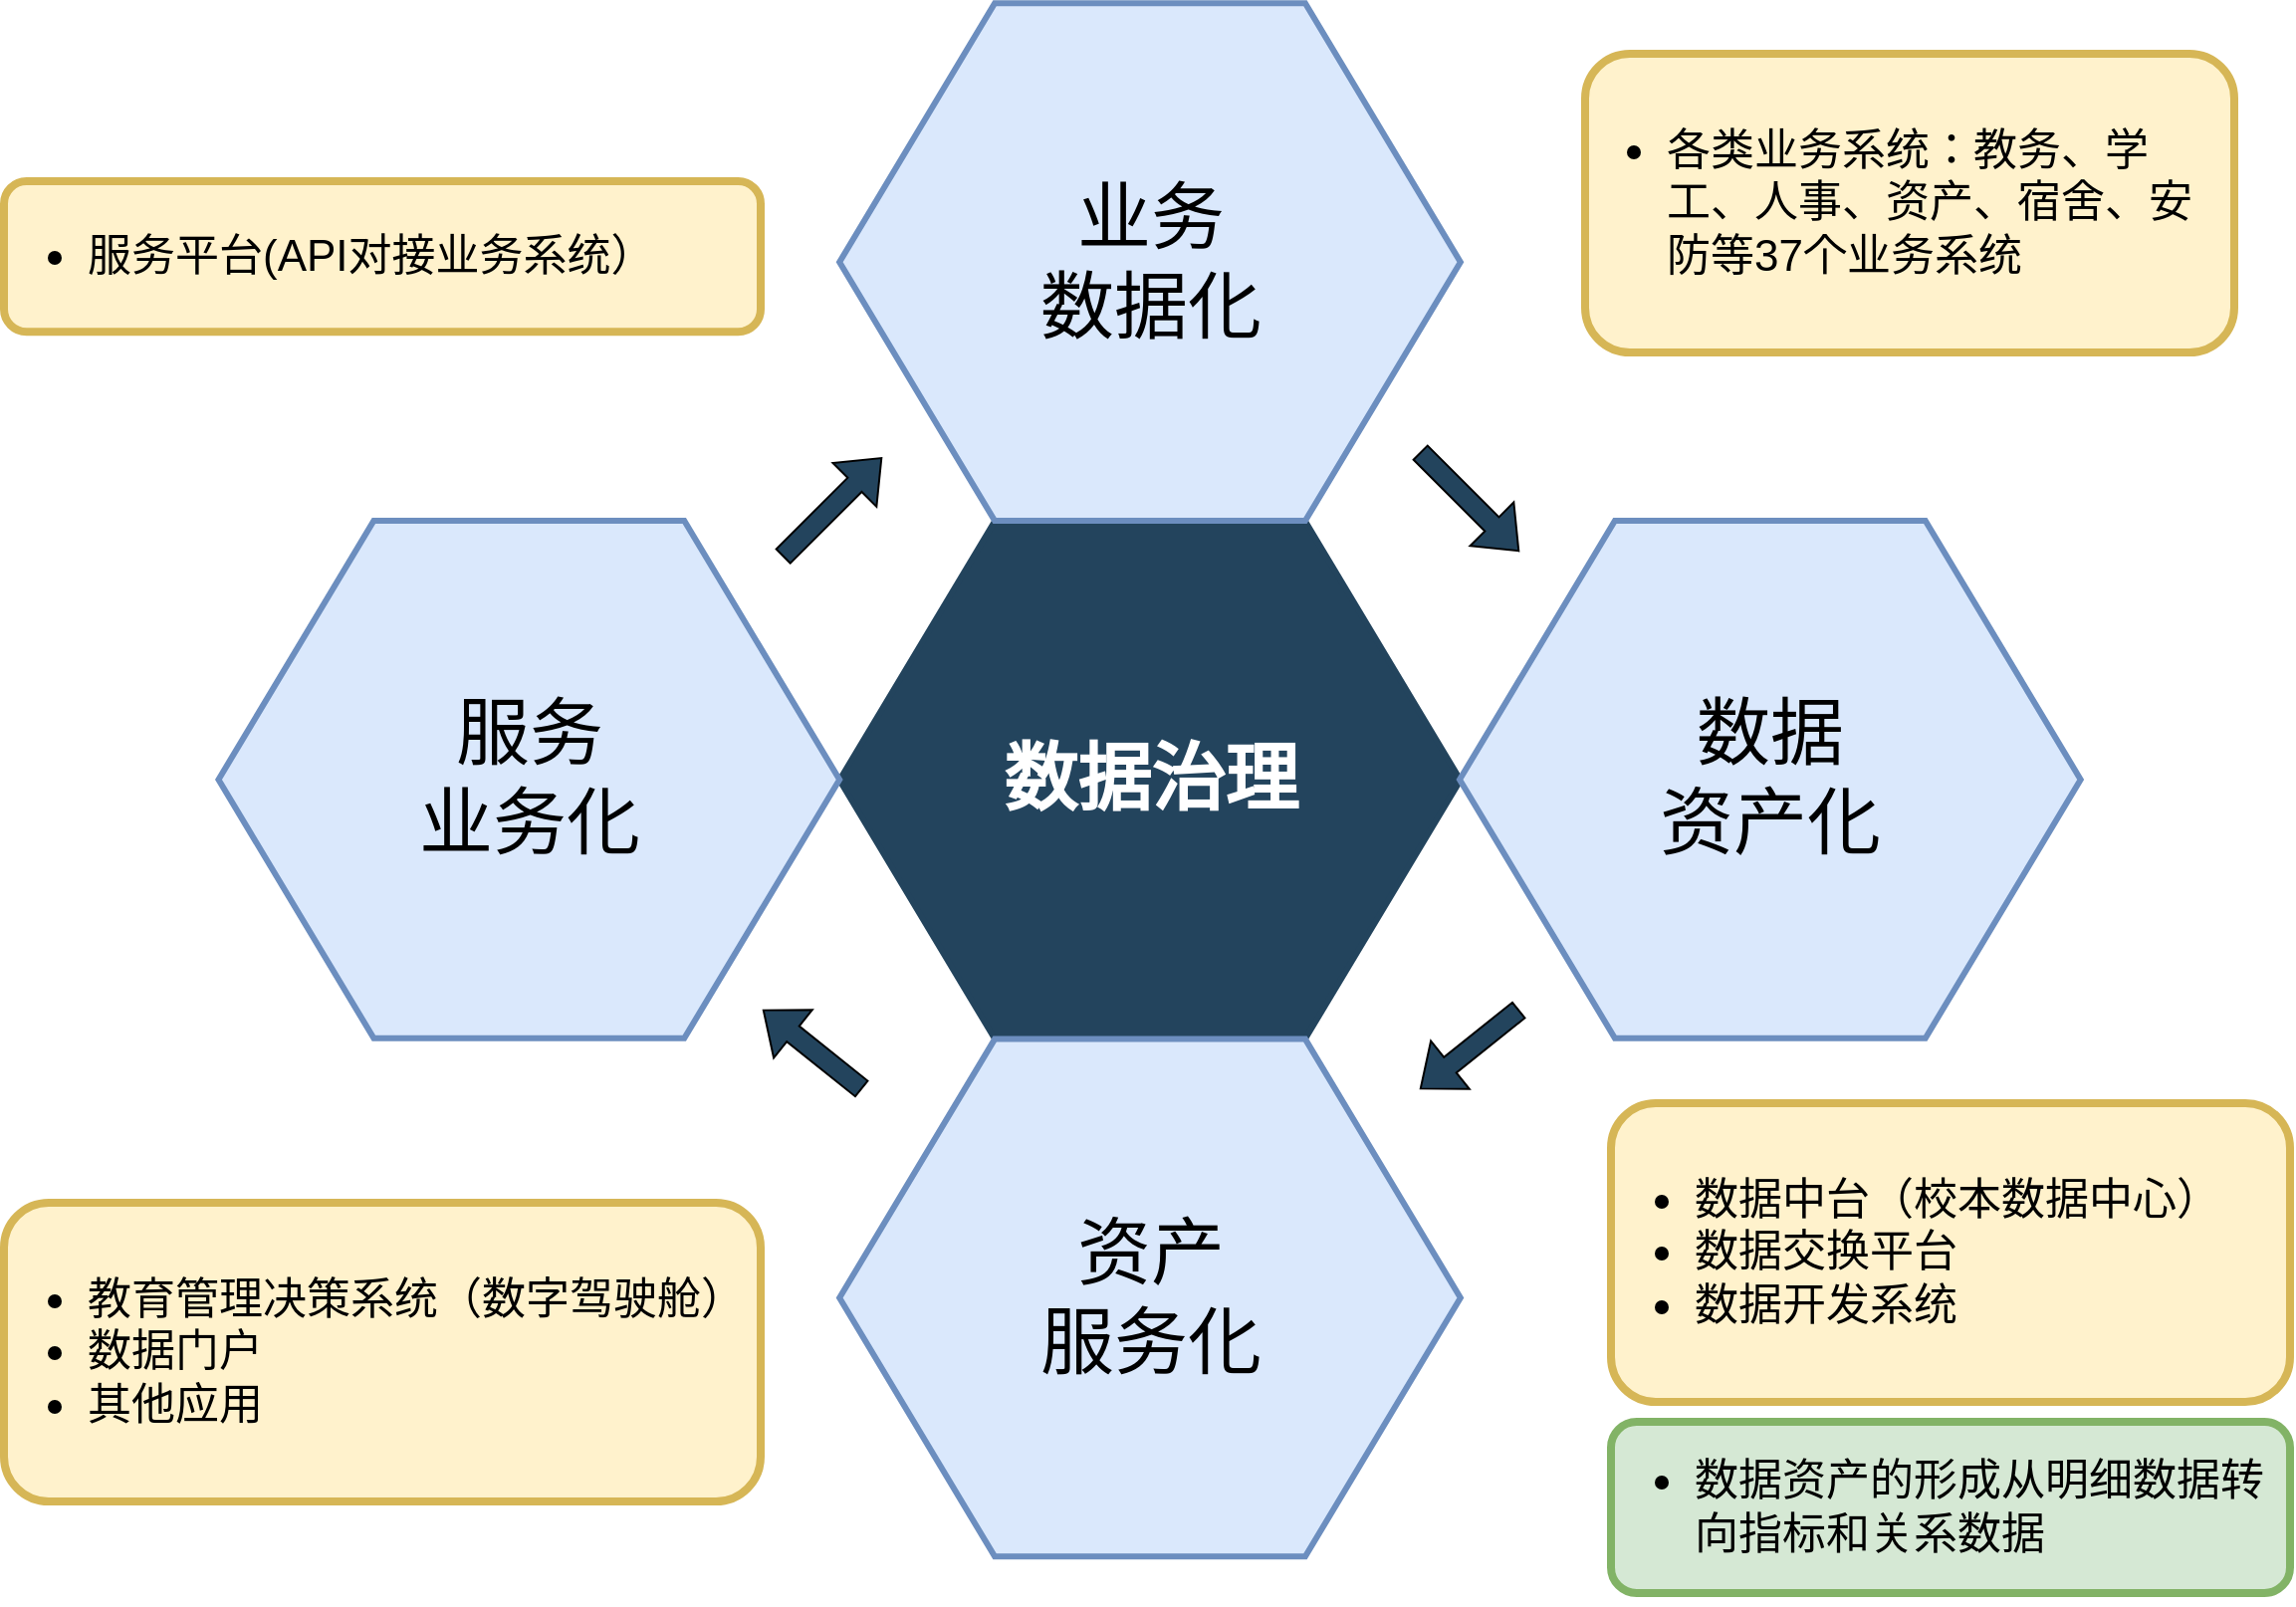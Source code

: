 <mxfile version="21.7.5" type="github">
  <diagram id="07fea595-8f29-1299-0266-81d95cde20df" name="Page-1">
    <mxGraphModel dx="1406" dy="-1668" grid="0" gridSize="10" guides="1" tooltips="1" connect="1" arrows="1" fold="1" page="1" pageScale="1" pageWidth="1169" pageHeight="827" background="none" math="0" shadow="0">
      <root>
        <mxCell id="0" />
        <mxCell id="1" parent="0" />
        <mxCell id="644" value="&lt;font color=&quot;#ffffff&quot; style=&quot;font-size: 37px;&quot;&gt;&lt;span style=&quot;font-size: 37px;&quot;&gt;&lt;b style=&quot;font-size: 37px;&quot;&gt;数据治理&lt;/b&gt;&lt;/span&gt;&lt;/font&gt;" style="shape=hexagon;perimeter=hexagonPerimeter2;whiteSpace=wrap;html=1;shadow=0;labelBackgroundColor=none;strokeColor=#23445D;fillColor=#23445D;gradientColor=none;fontFamily=Helvetica;fontSize=37;fontColor=#23445d;align=center;strokeWidth=3;" parent="1" vertex="1">
          <mxGeometry x="428.579" y="2764.798" width="311.842" height="259.868" as="geometry" />
        </mxCell>
        <mxCell id="645" value="" style="triangle;whiteSpace=wrap;html=1;shadow=0;labelBackgroundColor=none;strokeColor=none;fillColor=#FFFFFF;fontFamily=Helvetica;fontSize=17;fontColor=#23445d;align=center;rotation=90;gradientColor=none;flipV=1;flipH=1;opacity=20;" parent="1" vertex="1">
          <mxGeometry x="309.5" y="2782.667" width="72" height="152" as="geometry" />
        </mxCell>
        <mxCell id="646" value="&lt;font style=&quot;font-size: 37px;&quot;&gt;业务&lt;br style=&quot;font-size: 37px;&quot;&gt;数据化&lt;/font&gt;" style="shape=hexagon;perimeter=hexagonPerimeter2;whiteSpace=wrap;html=1;shadow=0;labelBackgroundColor=none;strokeColor=#6c8ebf;fillColor=#dae8fc;fontFamily=Helvetica;fontSize=37;align=center;strokeWidth=3;" parent="1" vertex="1">
          <mxGeometry x="428.579" y="2504.667" width="311.842" height="259.868" as="geometry" />
        </mxCell>
        <mxCell id="648" value="&lt;font style=&quot;font-size: 37px;&quot;&gt;数据&lt;br style=&quot;font-size: 37px;&quot;&gt;资产化&lt;/font&gt;" style="shape=hexagon;perimeter=hexagonPerimeter2;whiteSpace=wrap;html=1;shadow=0;labelBackgroundColor=none;strokeColor=#6c8ebf;fillColor=#dae8fc;fontFamily=Helvetica;fontSize=37;align=center;strokeWidth=3;" parent="1" vertex="1">
          <mxGeometry x="739.998" y="2764.535" width="311.842" height="259.868" as="geometry" />
        </mxCell>
        <mxCell id="649" value="&lt;font style=&quot;font-size: 37px;&quot;&gt;资产&lt;br style=&quot;font-size: 37px;&quot;&gt;服务化&lt;/font&gt;" style="shape=hexagon;perimeter=hexagonPerimeter2;whiteSpace=wrap;html=1;shadow=0;labelBackgroundColor=none;strokeColor=#6c8ebf;fillColor=#dae8fc;fontFamily=Helvetica;fontSize=37;align=center;strokeWidth=3;" parent="1" vertex="1">
          <mxGeometry x="428.579" y="3024.798" width="311.842" height="259.868" as="geometry" />
        </mxCell>
        <mxCell id="651" value="&lt;font style=&quot;font-size: 37px;&quot;&gt;服务&lt;br style=&quot;font-size: 37px;&quot;&gt;业务化&lt;br style=&quot;font-size: 37px;&quot;&gt;&lt;/font&gt;" style="shape=hexagon;perimeter=hexagonPerimeter2;whiteSpace=wrap;html=1;shadow=0;labelBackgroundColor=none;strokeColor=#6c8ebf;fillColor=#dae8fc;fontFamily=Helvetica;fontSize=37;align=center;strokeWidth=3;" parent="1" vertex="1">
          <mxGeometry x="116.74" y="2764.54" width="311.842" height="259.868" as="geometry" />
        </mxCell>
        <mxCell id="ly6Jiqgfz2qiB4Dlfhox-658" value="" style="shape=flexArrow;endArrow=classic;html=1;rounded=0;fillColor=#23445d;" edge="1" parent="1">
          <mxGeometry width="50" height="50" relative="1" as="geometry">
            <mxPoint x="400" y="2782.67" as="sourcePoint" />
            <mxPoint x="450" y="2732.67" as="targetPoint" />
          </mxGeometry>
        </mxCell>
        <mxCell id="ly6Jiqgfz2qiB4Dlfhox-660" value="" style="shape=flexArrow;endArrow=classic;html=1;rounded=0;fillColor=#23445d;" edge="1" parent="1">
          <mxGeometry width="50" height="50" relative="1" as="geometry">
            <mxPoint x="720" y="2730" as="sourcePoint" />
            <mxPoint x="770" y="2780" as="targetPoint" />
          </mxGeometry>
        </mxCell>
        <mxCell id="ly6Jiqgfz2qiB4Dlfhox-661" value="" style="shape=flexArrow;endArrow=classic;html=1;rounded=0;fillColor=#23445d;" edge="1" parent="1">
          <mxGeometry width="50" height="50" relative="1" as="geometry">
            <mxPoint x="440" y="3050" as="sourcePoint" />
            <mxPoint x="390" y="3010" as="targetPoint" />
          </mxGeometry>
        </mxCell>
        <mxCell id="ly6Jiqgfz2qiB4Dlfhox-662" value="" style="shape=flexArrow;endArrow=classic;html=1;rounded=0;fillColor=#23445d;" edge="1" parent="1">
          <mxGeometry width="50" height="50" relative="1" as="geometry">
            <mxPoint x="770" y="3010" as="sourcePoint" />
            <mxPoint x="720" y="3050" as="targetPoint" />
          </mxGeometry>
        </mxCell>
        <mxCell id="ly6Jiqgfz2qiB4Dlfhox-667" value="&lt;ul style=&quot;border-color: var(--border-color); text-align: left; font-size: 22px;&quot;&gt;&lt;li style=&quot;border-color: var(--border-color);&quot;&gt;各类业务系统：教务、学工、人事、资产、宿舍、安防等37个业务系统&lt;/li&gt;&lt;/ul&gt;" style="rounded=1;whiteSpace=wrap;html=1;fillColor=#fff2cc;strokeColor=#d6b656;strokeWidth=4;" vertex="1" parent="1">
          <mxGeometry x="803" y="2530" width="326" height="150" as="geometry" />
        </mxCell>
        <mxCell id="ly6Jiqgfz2qiB4Dlfhox-668" value="&lt;ul style=&quot;font-size: 22px;&quot;&gt;&lt;li&gt;数据中台（校本数据中心）&lt;/li&gt;&lt;li&gt;数据交换平台&lt;/li&gt;&lt;li&gt;数据开发系统&lt;/li&gt;&lt;/ul&gt;" style="rounded=1;whiteSpace=wrap;html=1;fillColor=#fff2cc;strokeColor=#d6b656;strokeWidth=4;align=left;" vertex="1" parent="1">
          <mxGeometry x="816" y="3057" width="341" height="150" as="geometry" />
        </mxCell>
        <mxCell id="ly6Jiqgfz2qiB4Dlfhox-669" value="&lt;ul style=&quot;font-size: 22px;&quot;&gt;&lt;li&gt;数据资产的形成从明细数据转向指标和关系数据&lt;/li&gt;&lt;/ul&gt;" style="rounded=1;whiteSpace=wrap;html=1;fillColor=#d5e8d4;strokeColor=#82b366;strokeWidth=4;align=left;" vertex="1" parent="1">
          <mxGeometry x="816" y="3217" width="341" height="86" as="geometry" />
        </mxCell>
        <mxCell id="ly6Jiqgfz2qiB4Dlfhox-670" value="&lt;ul style=&quot;font-size: 22px;&quot;&gt;&lt;li&gt;教育管理决策系统（数字驾驶舱）&lt;/li&gt;&lt;li&gt;数据门户&lt;/li&gt;&lt;li&gt;其他应用&lt;/li&gt;&lt;/ul&gt;" style="rounded=1;whiteSpace=wrap;html=1;fillColor=#fff2cc;strokeColor=#d6b656;strokeWidth=4;align=left;" vertex="1" parent="1">
          <mxGeometry x="9" y="3107" width="380" height="150" as="geometry" />
        </mxCell>
        <mxCell id="ly6Jiqgfz2qiB4Dlfhox-671" value="&lt;ul style=&quot;font-size: 22px;&quot;&gt;&lt;li&gt;服务平台(API对接业务系统）&lt;/li&gt;&lt;/ul&gt;" style="rounded=1;whiteSpace=wrap;html=1;fillColor=#fff2cc;strokeColor=#d6b656;strokeWidth=4;align=left;" vertex="1" parent="1">
          <mxGeometry x="9" y="2594" width="380" height="75.6" as="geometry" />
        </mxCell>
      </root>
    </mxGraphModel>
  </diagram>
</mxfile>
